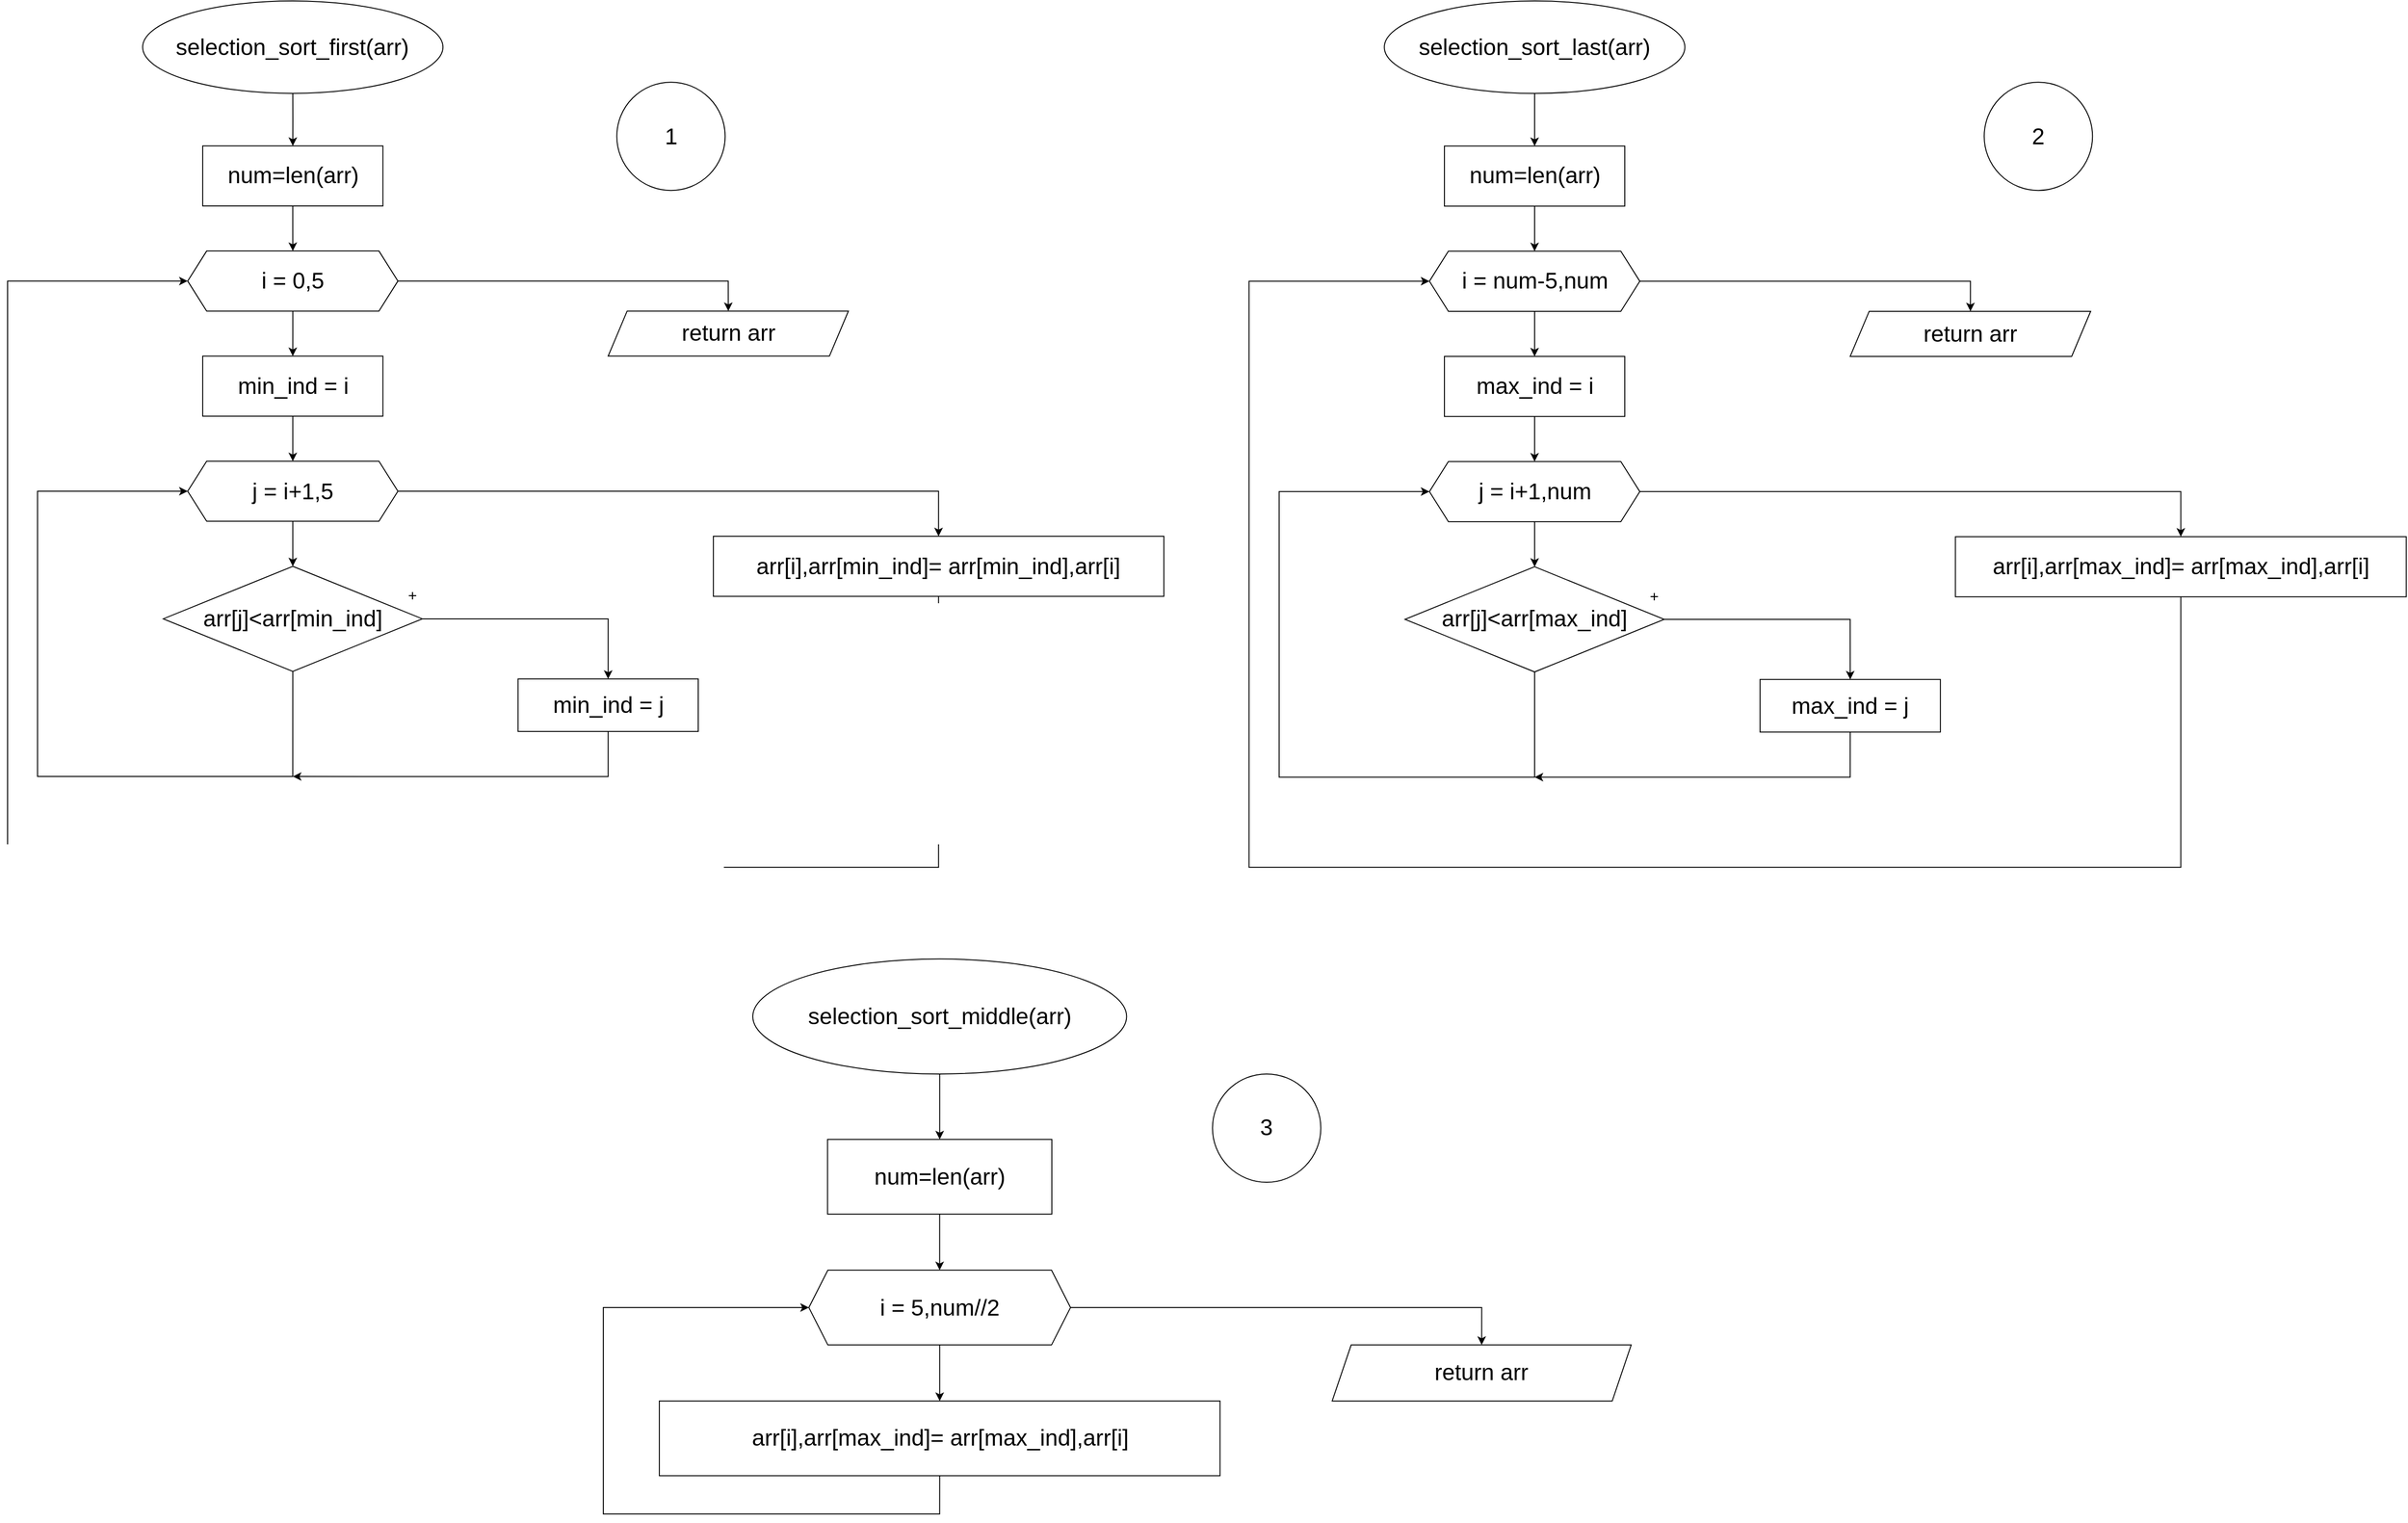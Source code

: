 <mxfile version="22.1.5" type="github">
  <diagram id="C5RBs43oDa-KdzZeNtuy" name="Page-1">
    <mxGraphModel dx="2243" dy="3300" grid="1" gridSize="10" guides="1" tooltips="1" connect="1" arrows="1" fold="1" page="1" pageScale="1" pageWidth="827" pageHeight="1169" math="0" shadow="0">
      <root>
        <mxCell id="WIyWlLk6GJQsqaUBKTNV-0" />
        <mxCell id="WIyWlLk6GJQsqaUBKTNV-1" parent="WIyWlLk6GJQsqaUBKTNV-0" />
        <mxCell id="jFOZKxkyZ_nSKkQi_Ngb-27" value="" style="edgeStyle=orthogonalEdgeStyle;rounded=0;orthogonalLoop=1;jettySize=auto;html=1;fontSize=16;" parent="WIyWlLk6GJQsqaUBKTNV-1" source="jFOZKxkyZ_nSKkQi_Ngb-28" edge="1">
          <mxGeometry relative="1" as="geometry">
            <mxPoint x="3378.501" y="-927.172" as="targetPoint" />
          </mxGeometry>
        </mxCell>
        <mxCell id="jFOZKxkyZ_nSKkQi_Ngb-28" value="&lt;font style=&quot;font-size: 24px;&quot;&gt;selection_sort_last(arr)&lt;/font&gt;" style="ellipse;whiteSpace=wrap;html=1;fontSize=16;container=0;" parent="WIyWlLk6GJQsqaUBKTNV-1" vertex="1">
          <mxGeometry x="3220.196" y="-1080" width="316.61" height="97.421" as="geometry" />
        </mxCell>
        <mxCell id="jFOZKxkyZ_nSKkQi_Ngb-30" value="&lt;font style=&quot;font-size: 24px;&quot;&gt;num=len(arr)&lt;/font&gt;" style="rounded=0;whiteSpace=wrap;html=1;fontSize=16;container=0;" parent="WIyWlLk6GJQsqaUBKTNV-1" vertex="1">
          <mxGeometry x="3283.518" y="-927.172" width="189.966" height="63.322" as="geometry" />
        </mxCell>
        <mxCell id="jFOZKxkyZ_nSKkQi_Ngb-33" value="&lt;font style=&quot;font-size: 24px;&quot;&gt;i = num-5,num&lt;/font&gt;" style="shape=hexagon;perimeter=hexagonPerimeter2;whiteSpace=wrap;html=1;fixedSize=1;rounded=0;fontSize=16;container=0;" parent="WIyWlLk6GJQsqaUBKTNV-1" vertex="1">
          <mxGeometry x="3267.688" y="-816.358" width="221.627" height="63.322" as="geometry" />
        </mxCell>
        <mxCell id="jFOZKxkyZ_nSKkQi_Ngb-29" value="" style="edgeStyle=orthogonalEdgeStyle;rounded=0;orthogonalLoop=1;jettySize=auto;html=1;fontSize=16;" parent="WIyWlLk6GJQsqaUBKTNV-1" source="jFOZKxkyZ_nSKkQi_Ngb-30" target="jFOZKxkyZ_nSKkQi_Ngb-33" edge="1">
          <mxGeometry relative="1" as="geometry" />
        </mxCell>
        <mxCell id="jFOZKxkyZ_nSKkQi_Ngb-35" value="&lt;font style=&quot;font-size: 24px;&quot;&gt;max_ind = i&lt;/font&gt;" style="whiteSpace=wrap;html=1;rounded=0;fontSize=16;container=0;" parent="WIyWlLk6GJQsqaUBKTNV-1" vertex="1">
          <mxGeometry x="3283.518" y="-705.544" width="189.966" height="63.322" as="geometry" />
        </mxCell>
        <mxCell id="jFOZKxkyZ_nSKkQi_Ngb-31" value="" style="edgeStyle=orthogonalEdgeStyle;rounded=0;orthogonalLoop=1;jettySize=auto;html=1;fontSize=16;" parent="WIyWlLk6GJQsqaUBKTNV-1" source="jFOZKxkyZ_nSKkQi_Ngb-33" target="jFOZKxkyZ_nSKkQi_Ngb-35" edge="1">
          <mxGeometry relative="1" as="geometry" />
        </mxCell>
        <mxCell id="jFOZKxkyZ_nSKkQi_Ngb-38" value="&lt;font style=&quot;font-size: 24px;&quot;&gt;j = i+1,num&lt;/font&gt;" style="shape=hexagon;perimeter=hexagonPerimeter2;whiteSpace=wrap;html=1;fixedSize=1;rounded=0;fontSize=16;container=0;" parent="WIyWlLk6GJQsqaUBKTNV-1" vertex="1">
          <mxGeometry x="3267.688" y="-594.73" width="221.627" height="63.322" as="geometry" />
        </mxCell>
        <mxCell id="jFOZKxkyZ_nSKkQi_Ngb-34" value="" style="edgeStyle=orthogonalEdgeStyle;rounded=0;orthogonalLoop=1;jettySize=auto;html=1;entryX=0.5;entryY=0;entryDx=0;entryDy=0;fontSize=16;" parent="WIyWlLk6GJQsqaUBKTNV-1" source="jFOZKxkyZ_nSKkQi_Ngb-35" target="jFOZKxkyZ_nSKkQi_Ngb-38" edge="1">
          <mxGeometry relative="1" as="geometry" />
        </mxCell>
        <mxCell id="jFOZKxkyZ_nSKkQi_Ngb-40" style="edgeStyle=orthogonalEdgeStyle;rounded=0;orthogonalLoop=1;jettySize=auto;html=1;entryX=0;entryY=0.5;entryDx=0;entryDy=0;exitX=0.5;exitY=1;exitDx=0;exitDy=0;fontSize=16;" parent="WIyWlLk6GJQsqaUBKTNV-1" source="jFOZKxkyZ_nSKkQi_Ngb-41" target="jFOZKxkyZ_nSKkQi_Ngb-38" edge="1">
          <mxGeometry relative="1" as="geometry">
            <mxPoint x="3077.722" y="-578.899" as="targetPoint" />
            <Array as="points">
              <mxPoint x="3378.501" y="-262.288" />
              <mxPoint x="3109.383" y="-262.288" />
              <mxPoint x="3109.383" y="-563.069" />
            </Array>
          </mxGeometry>
        </mxCell>
        <mxCell id="jFOZKxkyZ_nSKkQi_Ngb-41" value="&lt;font style=&quot;font-size: 24px;&quot;&gt;arr[j]&amp;lt;arr[max_ind]&lt;/font&gt;" style="rhombus;whiteSpace=wrap;html=1;fontSize=16;container=0;" parent="WIyWlLk6GJQsqaUBKTNV-1" vertex="1">
          <mxGeometry x="3241.963" y="-483.916" width="273.076" height="110.814" as="geometry" />
        </mxCell>
        <mxCell id="jFOZKxkyZ_nSKkQi_Ngb-36" style="edgeStyle=orthogonalEdgeStyle;rounded=0;orthogonalLoop=1;jettySize=auto;html=1;fontSize=16;" parent="WIyWlLk6GJQsqaUBKTNV-1" source="jFOZKxkyZ_nSKkQi_Ngb-38" target="jFOZKxkyZ_nSKkQi_Ngb-41" edge="1">
          <mxGeometry relative="1" as="geometry">
            <mxPoint x="3378.501" y="-483.916" as="targetPoint" />
          </mxGeometry>
        </mxCell>
        <mxCell id="jFOZKxkyZ_nSKkQi_Ngb-42" style="edgeStyle=orthogonalEdgeStyle;rounded=0;orthogonalLoop=1;jettySize=auto;html=1;exitX=0.5;exitY=1;exitDx=0;exitDy=0;fontSize=16;" parent="WIyWlLk6GJQsqaUBKTNV-1" source="jFOZKxkyZ_nSKkQi_Ngb-43" edge="1">
          <mxGeometry relative="1" as="geometry">
            <mxPoint x="3378.501" y="-262.288" as="targetPoint" />
            <Array as="points">
              <mxPoint x="3710.942" y="-262.288" />
            </Array>
          </mxGeometry>
        </mxCell>
        <mxCell id="jFOZKxkyZ_nSKkQi_Ngb-43" value="&lt;font style=&quot;font-size: 24px;&quot;&gt;max_ind = j&lt;/font&gt;" style="rounded=0;whiteSpace=wrap;html=1;fontSize=16;container=0;" parent="WIyWlLk6GJQsqaUBKTNV-1" vertex="1">
          <mxGeometry x="3615.959" y="-365.186" width="189.966" height="55.407" as="geometry" />
        </mxCell>
        <mxCell id="jFOZKxkyZ_nSKkQi_Ngb-39" style="edgeStyle=orthogonalEdgeStyle;rounded=0;orthogonalLoop=1;jettySize=auto;html=1;entryX=0.5;entryY=0;entryDx=0;entryDy=0;fontSize=16;" parent="WIyWlLk6GJQsqaUBKTNV-1" source="jFOZKxkyZ_nSKkQi_Ngb-41" target="jFOZKxkyZ_nSKkQi_Ngb-43" edge="1">
          <mxGeometry relative="1" as="geometry" />
        </mxCell>
        <mxCell id="jFOZKxkyZ_nSKkQi_Ngb-44" value="&lt;font style=&quot;font-size: 16px;&quot;&gt;+&lt;/font&gt;" style="text;html=1;align=center;verticalAlign=middle;resizable=0;points=[];autosize=1;fontSize=16;container=0;" parent="WIyWlLk6GJQsqaUBKTNV-1" vertex="1">
          <mxGeometry x="3489.315" y="-468.085" width="30" height="30" as="geometry" />
        </mxCell>
        <mxCell id="jFOZKxkyZ_nSKkQi_Ngb-45" style="edgeStyle=orthogonalEdgeStyle;rounded=0;orthogonalLoop=1;jettySize=auto;html=1;exitX=0.5;exitY=1;exitDx=0;exitDy=0;entryX=0;entryY=0.5;entryDx=0;entryDy=0;fontSize=16;" parent="WIyWlLk6GJQsqaUBKTNV-1" source="jFOZKxkyZ_nSKkQi_Ngb-46" target="jFOZKxkyZ_nSKkQi_Ngb-33" edge="1">
          <mxGeometry relative="1" as="geometry">
            <Array as="points">
              <mxPoint x="4059.213" y="-167.304" />
              <mxPoint x="3077.722" y="-167.304" />
              <mxPoint x="3077.722" y="-784.697" />
            </Array>
          </mxGeometry>
        </mxCell>
        <mxCell id="jFOZKxkyZ_nSKkQi_Ngb-46" value="&lt;font style=&quot;font-size: 24px;&quot;&gt;arr[i],arr[max_ind]= arr[max_ind],arr[i]&lt;/font&gt;" style="rounded=0;whiteSpace=wrap;html=1;fontSize=16;container=0;" parent="WIyWlLk6GJQsqaUBKTNV-1" vertex="1">
          <mxGeometry x="3821.755" y="-515.577" width="474.915" height="63.322" as="geometry" />
        </mxCell>
        <mxCell id="jFOZKxkyZ_nSKkQi_Ngb-37" style="edgeStyle=orthogonalEdgeStyle;rounded=0;orthogonalLoop=1;jettySize=auto;html=1;exitX=1;exitY=0.5;exitDx=0;exitDy=0;entryX=0.5;entryY=0;entryDx=0;entryDy=0;fontSize=16;" parent="WIyWlLk6GJQsqaUBKTNV-1" source="jFOZKxkyZ_nSKkQi_Ngb-38" target="jFOZKxkyZ_nSKkQi_Ngb-46" edge="1">
          <mxGeometry relative="1" as="geometry">
            <mxPoint x="3885.077" y="-563.069" as="targetPoint" />
          </mxGeometry>
        </mxCell>
        <mxCell id="jFOZKxkyZ_nSKkQi_Ngb-47" value="&lt;font style=&quot;font-size: 24px;&quot;&gt;return arr&lt;/font&gt;" style="shape=parallelogram;perimeter=parallelogramPerimeter;whiteSpace=wrap;html=1;fixedSize=1;fontSize=16;container=0;" parent="WIyWlLk6GJQsqaUBKTNV-1" vertex="1">
          <mxGeometry x="3710.942" y="-753.035" width="253.288" height="47.492" as="geometry" />
        </mxCell>
        <mxCell id="jFOZKxkyZ_nSKkQi_Ngb-32" style="edgeStyle=orthogonalEdgeStyle;rounded=0;orthogonalLoop=1;jettySize=auto;html=1;exitX=1;exitY=0.5;exitDx=0;exitDy=0;entryX=0.5;entryY=0;entryDx=0;entryDy=0;fontSize=16;" parent="WIyWlLk6GJQsqaUBKTNV-1" source="jFOZKxkyZ_nSKkQi_Ngb-33" target="jFOZKxkyZ_nSKkQi_Ngb-47" edge="1">
          <mxGeometry relative="1" as="geometry">
            <mxPoint x="3758.433" y="-784.697" as="targetPoint" />
          </mxGeometry>
        </mxCell>
        <mxCell id="XWc8C9ZzSFbpTF0-4Hin-3" value="&lt;font style=&quot;font-size: 24px;&quot;&gt;2&lt;/font&gt;" style="ellipse;whiteSpace=wrap;html=1;container=0;" vertex="1" parent="WIyWlLk6GJQsqaUBKTNV-1">
          <mxGeometry x="3852.087" y="-994.435" width="114.087" height="114.087" as="geometry" />
        </mxCell>
        <mxCell id="jFOZKxkyZ_nSKkQi_Ngb-48" value="" style="edgeStyle=orthogonalEdgeStyle;rounded=0;orthogonalLoop=1;jettySize=auto;html=1;fontSize=16;" parent="WIyWlLk6GJQsqaUBKTNV-1" source="jFOZKxkyZ_nSKkQi_Ngb-49" edge="1">
          <mxGeometry relative="1" as="geometry">
            <mxPoint x="2751.84" y="119.36" as="targetPoint" />
          </mxGeometry>
        </mxCell>
        <mxCell id="jFOZKxkyZ_nSKkQi_Ngb-49" value="&lt;font style=&quot;font-size: 24px;&quot;&gt;selection_sort_middle(arr)&lt;/font&gt;" style="ellipse;whiteSpace=wrap;html=1;fontSize=16;container=0;" parent="WIyWlLk6GJQsqaUBKTNV-1" vertex="1">
          <mxGeometry x="2554.972" y="-70.696" width="393.735" height="121.152" as="geometry" />
        </mxCell>
        <mxCell id="jFOZKxkyZ_nSKkQi_Ngb-51" value="&lt;font style=&quot;font-size: 24px;&quot;&gt;num=len(arr)&lt;/font&gt;" style="rounded=0;whiteSpace=wrap;html=1;fontSize=16;container=0;" parent="WIyWlLk6GJQsqaUBKTNV-1" vertex="1">
          <mxGeometry x="2633.719" y="119.36" width="236.241" height="78.747" as="geometry" />
        </mxCell>
        <mxCell id="jFOZKxkyZ_nSKkQi_Ngb-54" value="&lt;font style=&quot;font-size: 24px;&quot;&gt;i = 5,num//2&lt;/font&gt;" style="shape=hexagon;perimeter=hexagonPerimeter2;whiteSpace=wrap;html=1;fixedSize=1;rounded=0;fontSize=16;container=0;" parent="WIyWlLk6GJQsqaUBKTNV-1" vertex="1">
          <mxGeometry x="2614.033" y="257.167" width="275.614" height="78.747" as="geometry" />
        </mxCell>
        <mxCell id="jFOZKxkyZ_nSKkQi_Ngb-50" value="" style="edgeStyle=orthogonalEdgeStyle;rounded=0;orthogonalLoop=1;jettySize=auto;html=1;fontSize=16;" parent="WIyWlLk6GJQsqaUBKTNV-1" source="jFOZKxkyZ_nSKkQi_Ngb-51" target="jFOZKxkyZ_nSKkQi_Ngb-54" edge="1">
          <mxGeometry relative="1" as="geometry" />
        </mxCell>
        <mxCell id="jFOZKxkyZ_nSKkQi_Ngb-68" value="&lt;font style=&quot;font-size: 24px;&quot;&gt;return arr&lt;/font&gt;" style="shape=parallelogram;perimeter=parallelogramPerimeter;whiteSpace=wrap;html=1;fixedSize=1;fontSize=16;container=0;" parent="WIyWlLk6GJQsqaUBKTNV-1" vertex="1">
          <mxGeometry x="3165.261" y="335.914" width="314.988" height="59.06" as="geometry" />
        </mxCell>
        <mxCell id="jFOZKxkyZ_nSKkQi_Ngb-53" style="edgeStyle=orthogonalEdgeStyle;rounded=0;orthogonalLoop=1;jettySize=auto;html=1;exitX=1;exitY=0.5;exitDx=0;exitDy=0;entryX=0.5;entryY=0;entryDx=0;entryDy=0;fontSize=16;" parent="WIyWlLk6GJQsqaUBKTNV-1" source="jFOZKxkyZ_nSKkQi_Ngb-54" target="jFOZKxkyZ_nSKkQi_Ngb-68" edge="1">
          <mxGeometry relative="1" as="geometry">
            <mxPoint x="3224.322" y="296.54" as="targetPoint" />
          </mxGeometry>
        </mxCell>
        <mxCell id="jFOZKxkyZ_nSKkQi_Ngb-70" style="edgeStyle=orthogonalEdgeStyle;rounded=0;orthogonalLoop=1;jettySize=auto;html=1;exitX=0.5;exitY=1;exitDx=0;exitDy=0;entryX=0;entryY=0.5;entryDx=0;entryDy=0;" parent="WIyWlLk6GJQsqaUBKTNV-1" source="jFOZKxkyZ_nSKkQi_Ngb-69" target="jFOZKxkyZ_nSKkQi_Ngb-54" edge="1">
          <mxGeometry relative="1" as="geometry">
            <Array as="points">
              <mxPoint x="2751.84" y="514" />
              <mxPoint x="2397.478" y="514" />
              <mxPoint x="2397.478" y="297.446" />
            </Array>
          </mxGeometry>
        </mxCell>
        <mxCell id="jFOZKxkyZ_nSKkQi_Ngb-69" value="&lt;font style=&quot;font-size: 24px;&quot;&gt;arr[i],arr[max_ind]= arr[max_ind],arr[i]&lt;/font&gt;" style="rounded=0;whiteSpace=wrap;html=1;fontSize=16;container=0;" parent="WIyWlLk6GJQsqaUBKTNV-1" vertex="1">
          <mxGeometry x="2456.539" y="394.974" width="590.602" height="78.747" as="geometry" />
        </mxCell>
        <mxCell id="jFOZKxkyZ_nSKkQi_Ngb-52" value="" style="edgeStyle=orthogonalEdgeStyle;rounded=0;orthogonalLoop=1;jettySize=auto;html=1;fontSize=16;" parent="WIyWlLk6GJQsqaUBKTNV-1" source="jFOZKxkyZ_nSKkQi_Ngb-54" target="jFOZKxkyZ_nSKkQi_Ngb-69" edge="1">
          <mxGeometry relative="1" as="geometry">
            <mxPoint x="2751.971" y="394.974" as="targetPoint" />
          </mxGeometry>
        </mxCell>
        <mxCell id="XWc8C9ZzSFbpTF0-4Hin-5" value="&lt;font style=&quot;font-size: 24px;&quot;&gt;3&lt;/font&gt;" style="ellipse;whiteSpace=wrap;html=1;container=0;" vertex="1" parent="WIyWlLk6GJQsqaUBKTNV-1">
          <mxGeometry x="3039.218" y="50.45" width="114.087" height="114.087" as="geometry" />
        </mxCell>
        <mxCell id="jFOZKxkyZ_nSKkQi_Ngb-4" value="" style="edgeStyle=orthogonalEdgeStyle;rounded=0;orthogonalLoop=1;jettySize=auto;html=1;fontSize=16;" parent="WIyWlLk6GJQsqaUBKTNV-1" source="jFOZKxkyZ_nSKkQi_Ngb-1" edge="1">
          <mxGeometry relative="1" as="geometry">
            <mxPoint x="2070.429" y="-927.294" as="targetPoint" />
          </mxGeometry>
        </mxCell>
        <mxCell id="jFOZKxkyZ_nSKkQi_Ngb-1" value="&lt;font style=&quot;font-size: 24px;&quot;&gt;selection_sort_first(arr)&lt;/font&gt;" style="ellipse;whiteSpace=wrap;html=1;fontSize=16;container=0;" parent="WIyWlLk6GJQsqaUBKTNV-1" vertex="1">
          <mxGeometry x="1912.25" y="-1080" width="316.358" height="97.344" as="geometry" />
        </mxCell>
        <mxCell id="jFOZKxkyZ_nSKkQi_Ngb-5" value="&lt;font style=&quot;font-size: 24px;&quot;&gt;num=len(arr)&lt;/font&gt;" style="rounded=0;whiteSpace=wrap;html=1;fontSize=16;container=0;" parent="WIyWlLk6GJQsqaUBKTNV-1" vertex="1">
          <mxGeometry x="1975.522" y="-927.294" width="189.815" height="63.272" as="geometry" />
        </mxCell>
        <mxCell id="jFOZKxkyZ_nSKkQi_Ngb-6" value="&lt;font style=&quot;font-size: 24px;&quot;&gt;i = 0,5&lt;/font&gt;" style="shape=hexagon;perimeter=hexagonPerimeter2;whiteSpace=wrap;html=1;fixedSize=1;rounded=0;fontSize=16;container=0;" parent="WIyWlLk6GJQsqaUBKTNV-1" vertex="1">
          <mxGeometry x="1959.704" y="-816.568" width="221.451" height="63.272" as="geometry" />
        </mxCell>
        <mxCell id="jFOZKxkyZ_nSKkQi_Ngb-7" value="" style="edgeStyle=orthogonalEdgeStyle;rounded=0;orthogonalLoop=1;jettySize=auto;html=1;fontSize=16;" parent="WIyWlLk6GJQsqaUBKTNV-1" source="jFOZKxkyZ_nSKkQi_Ngb-5" target="jFOZKxkyZ_nSKkQi_Ngb-6" edge="1">
          <mxGeometry relative="1" as="geometry" />
        </mxCell>
        <mxCell id="jFOZKxkyZ_nSKkQi_Ngb-8" value="&lt;font style=&quot;font-size: 24px;&quot;&gt;min_ind = i&lt;/font&gt;" style="whiteSpace=wrap;html=1;rounded=0;fontSize=16;container=0;" parent="WIyWlLk6GJQsqaUBKTNV-1" vertex="1">
          <mxGeometry x="1975.522" y="-705.842" width="189.815" height="63.272" as="geometry" />
        </mxCell>
        <mxCell id="jFOZKxkyZ_nSKkQi_Ngb-9" value="" style="edgeStyle=orthogonalEdgeStyle;rounded=0;orthogonalLoop=1;jettySize=auto;html=1;fontSize=16;" parent="WIyWlLk6GJQsqaUBKTNV-1" source="jFOZKxkyZ_nSKkQi_Ngb-6" target="jFOZKxkyZ_nSKkQi_Ngb-8" edge="1">
          <mxGeometry relative="1" as="geometry" />
        </mxCell>
        <mxCell id="jFOZKxkyZ_nSKkQi_Ngb-12" value="&lt;font style=&quot;font-size: 24px;&quot;&gt;j = i+1,5&lt;/font&gt;" style="shape=hexagon;perimeter=hexagonPerimeter2;whiteSpace=wrap;html=1;fixedSize=1;rounded=0;fontSize=16;container=0;" parent="WIyWlLk6GJQsqaUBKTNV-1" vertex="1">
          <mxGeometry x="1959.704" y="-595.117" width="221.451" height="63.272" as="geometry" />
        </mxCell>
        <mxCell id="jFOZKxkyZ_nSKkQi_Ngb-11" value="" style="edgeStyle=orthogonalEdgeStyle;rounded=0;orthogonalLoop=1;jettySize=auto;html=1;entryX=0.5;entryY=0;entryDx=0;entryDy=0;fontSize=16;" parent="WIyWlLk6GJQsqaUBKTNV-1" source="jFOZKxkyZ_nSKkQi_Ngb-8" target="jFOZKxkyZ_nSKkQi_Ngb-12" edge="1">
          <mxGeometry relative="1" as="geometry" />
        </mxCell>
        <mxCell id="jFOZKxkyZ_nSKkQi_Ngb-19" style="edgeStyle=orthogonalEdgeStyle;rounded=0;orthogonalLoop=1;jettySize=auto;html=1;entryX=0;entryY=0.5;entryDx=0;entryDy=0;exitX=0.5;exitY=1;exitDx=0;exitDy=0;fontSize=16;" parent="WIyWlLk6GJQsqaUBKTNV-1" source="jFOZKxkyZ_nSKkQi_Ngb-14" target="jFOZKxkyZ_nSKkQi_Ngb-12" edge="1">
          <mxGeometry relative="1" as="geometry">
            <mxPoint x="1769.889" y="-579.299" as="targetPoint" />
            <Array as="points">
              <mxPoint x="2070.429" y="-262.94" />
              <mxPoint x="1801.525" y="-262.94" />
              <mxPoint x="1801.525" y="-563.481" />
            </Array>
          </mxGeometry>
        </mxCell>
        <mxCell id="jFOZKxkyZ_nSKkQi_Ngb-14" value="&lt;font style=&quot;font-size: 24px;&quot;&gt;arr[j]&amp;lt;arr[min_ind]&lt;/font&gt;" style="rhombus;whiteSpace=wrap;html=1;fontSize=16;container=0;" parent="WIyWlLk6GJQsqaUBKTNV-1" vertex="1">
          <mxGeometry x="1934.0" y="-484.391" width="272.859" height="110.726" as="geometry" />
        </mxCell>
        <mxCell id="jFOZKxkyZ_nSKkQi_Ngb-13" style="edgeStyle=orthogonalEdgeStyle;rounded=0;orthogonalLoop=1;jettySize=auto;html=1;fontSize=16;" parent="WIyWlLk6GJQsqaUBKTNV-1" source="jFOZKxkyZ_nSKkQi_Ngb-12" target="jFOZKxkyZ_nSKkQi_Ngb-14" edge="1">
          <mxGeometry relative="1" as="geometry">
            <mxPoint x="2070.429" y="-484.391" as="targetPoint" />
          </mxGeometry>
        </mxCell>
        <mxCell id="jFOZKxkyZ_nSKkQi_Ngb-20" style="edgeStyle=orthogonalEdgeStyle;rounded=0;orthogonalLoop=1;jettySize=auto;html=1;exitX=0.5;exitY=1;exitDx=0;exitDy=0;fontSize=16;" parent="WIyWlLk6GJQsqaUBKTNV-1" source="jFOZKxkyZ_nSKkQi_Ngb-16" edge="1">
          <mxGeometry relative="1" as="geometry">
            <mxPoint x="2070.429" y="-262.94" as="targetPoint" />
            <Array as="points">
              <mxPoint x="2402.605" y="-262.94" />
            </Array>
          </mxGeometry>
        </mxCell>
        <mxCell id="jFOZKxkyZ_nSKkQi_Ngb-16" value="&lt;font style=&quot;font-size: 24px;&quot;&gt;min_ind = j&lt;/font&gt;" style="rounded=0;whiteSpace=wrap;html=1;fontSize=16;container=0;" parent="WIyWlLk6GJQsqaUBKTNV-1" vertex="1">
          <mxGeometry x="2307.698" y="-365.756" width="189.815" height="55.363" as="geometry" />
        </mxCell>
        <mxCell id="jFOZKxkyZ_nSKkQi_Ngb-17" style="edgeStyle=orthogonalEdgeStyle;rounded=0;orthogonalLoop=1;jettySize=auto;html=1;entryX=0.5;entryY=0;entryDx=0;entryDy=0;fontSize=16;" parent="WIyWlLk6GJQsqaUBKTNV-1" source="jFOZKxkyZ_nSKkQi_Ngb-14" target="jFOZKxkyZ_nSKkQi_Ngb-16" edge="1">
          <mxGeometry relative="1" as="geometry" />
        </mxCell>
        <mxCell id="jFOZKxkyZ_nSKkQi_Ngb-18" value="&lt;font style=&quot;font-size: 16px;&quot;&gt;+&lt;/font&gt;" style="text;html=1;align=center;verticalAlign=middle;resizable=0;points=[];autosize=1;fontSize=16;container=0;" parent="WIyWlLk6GJQsqaUBKTNV-1" vertex="1">
          <mxGeometry x="2181.155" y="-468.573" width="30" height="30" as="geometry" />
        </mxCell>
        <mxCell id="jFOZKxkyZ_nSKkQi_Ngb-24" style="edgeStyle=orthogonalEdgeStyle;rounded=0;orthogonalLoop=1;jettySize=auto;html=1;entryX=0;entryY=0.5;entryDx=0;entryDy=0;fontSize=16;" parent="WIyWlLk6GJQsqaUBKTNV-1" source="jFOZKxkyZ_nSKkQi_Ngb-23" target="jFOZKxkyZ_nSKkQi_Ngb-6" edge="1">
          <mxGeometry relative="1" as="geometry">
            <mxPoint x="2750.599" y="-452.755" as="sourcePoint" />
            <Array as="points">
              <mxPoint x="2750.71" y="-167.304" />
              <mxPoint x="1770" y="-167.304" />
              <mxPoint x="1770" y="-784.204" />
            </Array>
          </mxGeometry>
        </mxCell>
        <mxCell id="jFOZKxkyZ_nSKkQi_Ngb-23" value="&lt;font style=&quot;font-size: 24px;&quot;&gt;arr[i],arr[min_ind]= arr[min_ind],arr[i]&lt;/font&gt;" style="rounded=0;whiteSpace=wrap;html=1;fontSize=16;container=0;" parent="WIyWlLk6GJQsqaUBKTNV-1" vertex="1">
          <mxGeometry x="2513.441" y="-516.027" width="474.537" height="63.272" as="geometry" />
        </mxCell>
        <mxCell id="jFOZKxkyZ_nSKkQi_Ngb-21" style="edgeStyle=orthogonalEdgeStyle;rounded=0;orthogonalLoop=1;jettySize=auto;html=1;exitX=1;exitY=0.5;exitDx=0;exitDy=0;fontSize=16;" parent="WIyWlLk6GJQsqaUBKTNV-1" source="jFOZKxkyZ_nSKkQi_Ngb-12" target="jFOZKxkyZ_nSKkQi_Ngb-23" edge="1">
          <mxGeometry relative="1" as="geometry">
            <mxPoint x="2750.599" y="-516.027" as="targetPoint" />
          </mxGeometry>
        </mxCell>
        <mxCell id="jFOZKxkyZ_nSKkQi_Ngb-26" value="&lt;font style=&quot;font-size: 24px;&quot;&gt;return arr&lt;/font&gt;" style="shape=parallelogram;perimeter=parallelogramPerimeter;whiteSpace=wrap;html=1;fixedSize=1;fontSize=16;container=0;" parent="WIyWlLk6GJQsqaUBKTNV-1" vertex="1">
          <mxGeometry x="2402.605" y="-753.296" width="253.086" height="47.454" as="geometry" />
        </mxCell>
        <mxCell id="jFOZKxkyZ_nSKkQi_Ngb-25" style="edgeStyle=orthogonalEdgeStyle;rounded=0;orthogonalLoop=1;jettySize=auto;html=1;exitX=1;exitY=0.5;exitDx=0;exitDy=0;entryX=0.5;entryY=0;entryDx=0;entryDy=0;fontSize=16;" parent="WIyWlLk6GJQsqaUBKTNV-1" source="jFOZKxkyZ_nSKkQi_Ngb-6" target="jFOZKxkyZ_nSKkQi_Ngb-26" edge="1">
          <mxGeometry relative="1" as="geometry">
            <mxPoint x="2450.059" y="-784.932" as="targetPoint" />
          </mxGeometry>
        </mxCell>
        <mxCell id="XWc8C9ZzSFbpTF0-4Hin-2" value="&lt;font style=&quot;font-size: 24px;&quot;&gt;1&lt;/font&gt;" style="ellipse;whiteSpace=wrap;html=1;container=0;" vertex="1" parent="WIyWlLk6GJQsqaUBKTNV-1">
          <mxGeometry x="2411.739" y="-994.435" width="114.087" height="114.087" as="geometry" />
        </mxCell>
      </root>
    </mxGraphModel>
  </diagram>
</mxfile>
